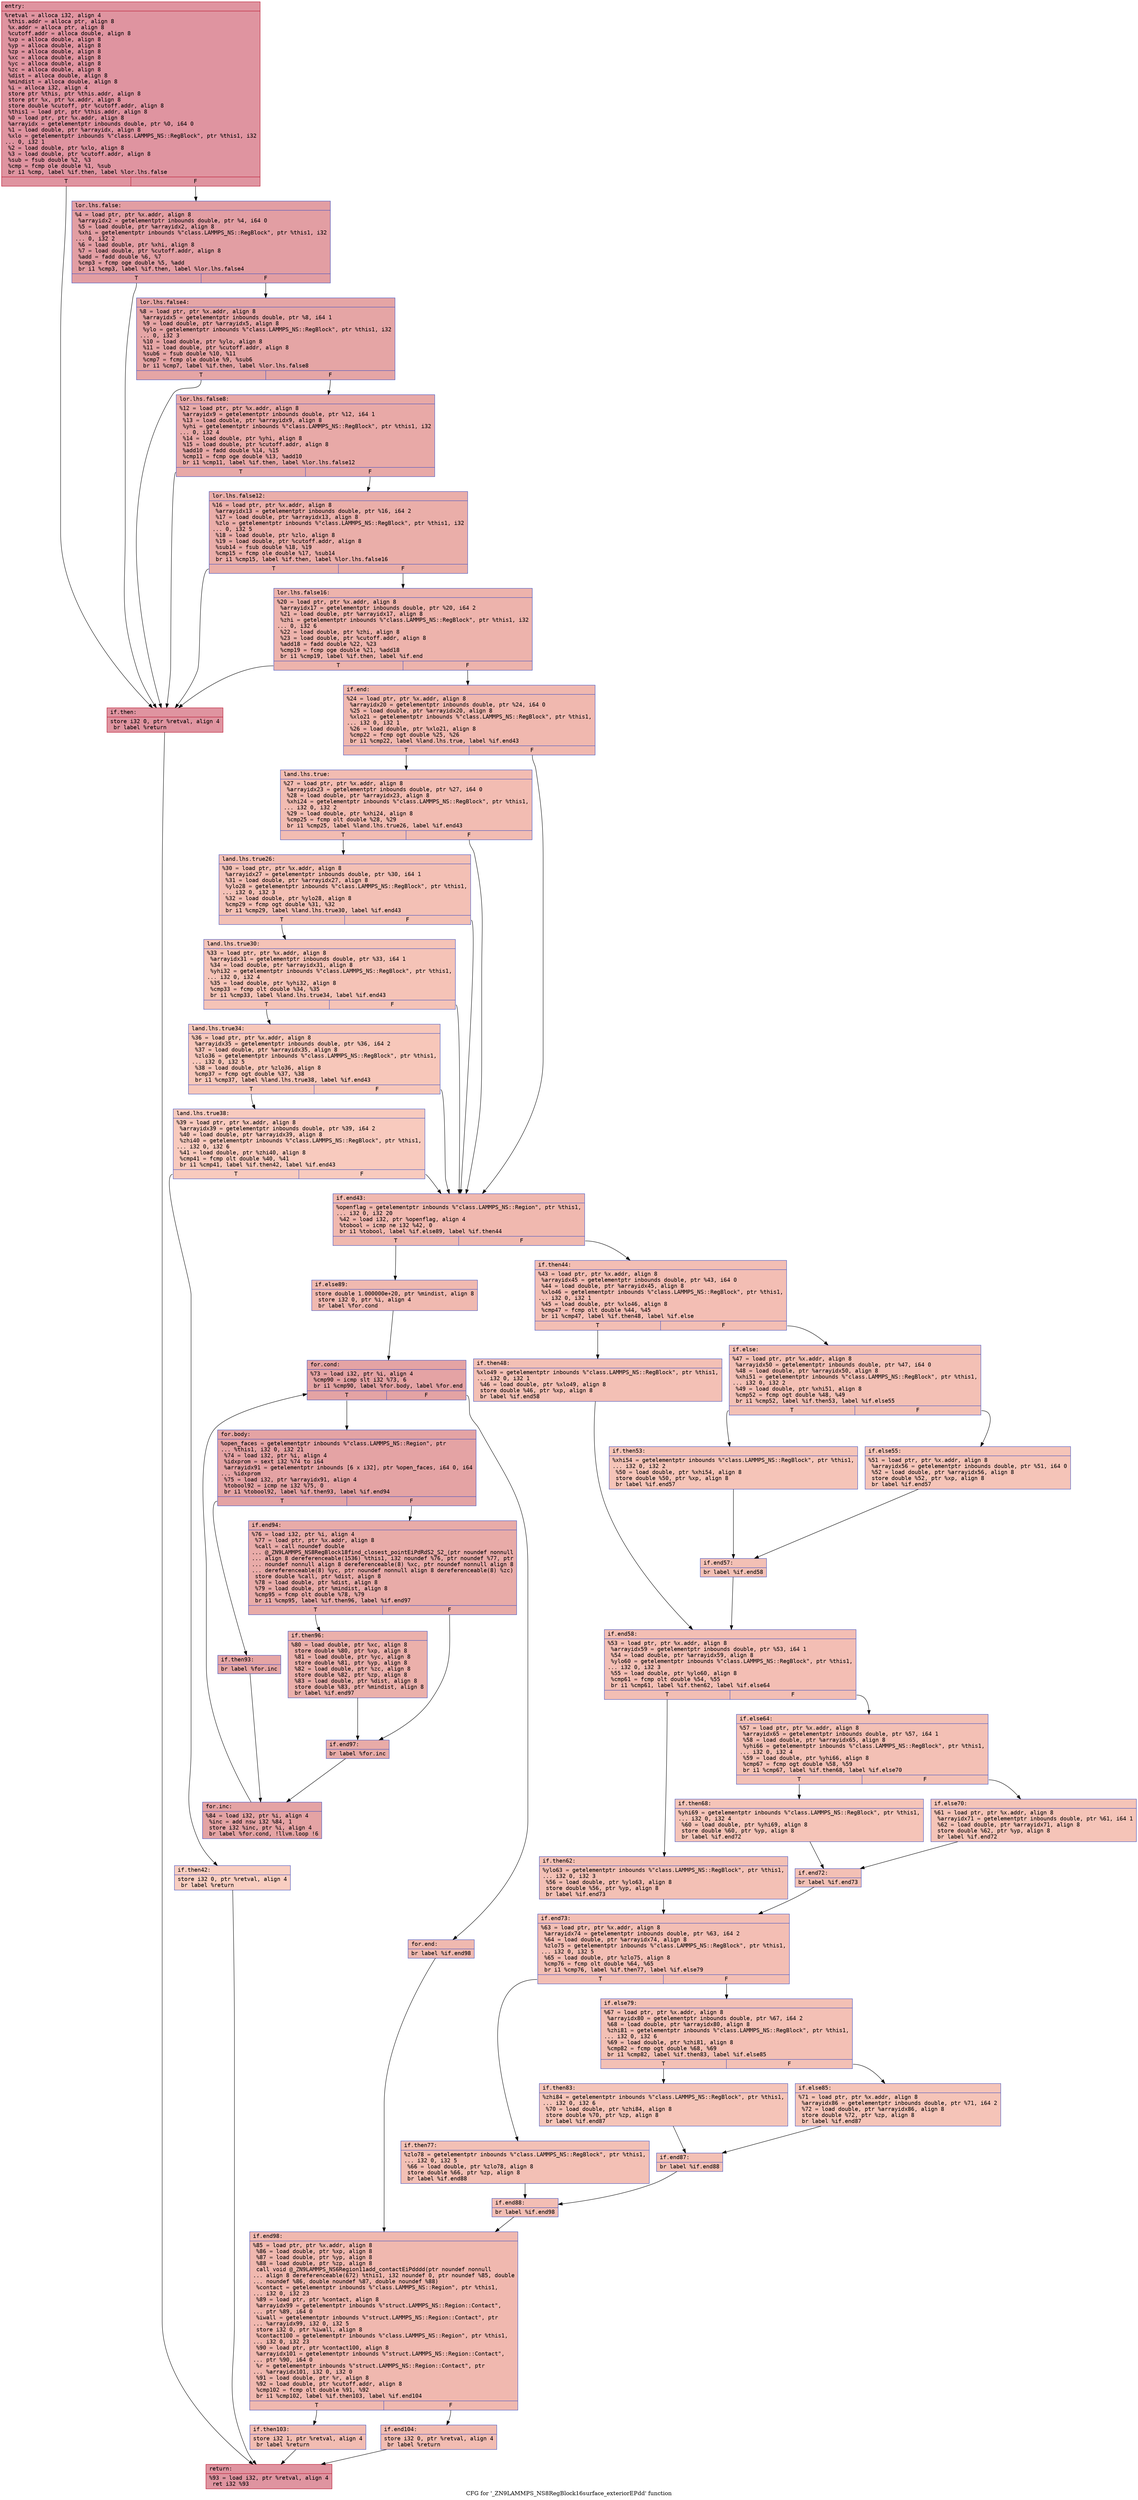 digraph "CFG for '_ZN9LAMMPS_NS8RegBlock16surface_exteriorEPdd' function" {
	label="CFG for '_ZN9LAMMPS_NS8RegBlock16surface_exteriorEPdd' function";

	Node0x55e6d4ffa1f0 [shape=record,color="#b70d28ff", style=filled, fillcolor="#b70d2870" fontname="Courier",label="{entry:\l|  %retval = alloca i32, align 4\l  %this.addr = alloca ptr, align 8\l  %x.addr = alloca ptr, align 8\l  %cutoff.addr = alloca double, align 8\l  %xp = alloca double, align 8\l  %yp = alloca double, align 8\l  %zp = alloca double, align 8\l  %xc = alloca double, align 8\l  %yc = alloca double, align 8\l  %zc = alloca double, align 8\l  %dist = alloca double, align 8\l  %mindist = alloca double, align 8\l  %i = alloca i32, align 4\l  store ptr %this, ptr %this.addr, align 8\l  store ptr %x, ptr %x.addr, align 8\l  store double %cutoff, ptr %cutoff.addr, align 8\l  %this1 = load ptr, ptr %this.addr, align 8\l  %0 = load ptr, ptr %x.addr, align 8\l  %arrayidx = getelementptr inbounds double, ptr %0, i64 0\l  %1 = load double, ptr %arrayidx, align 8\l  %xlo = getelementptr inbounds %\"class.LAMMPS_NS::RegBlock\", ptr %this1, i32\l... 0, i32 1\l  %2 = load double, ptr %xlo, align 8\l  %3 = load double, ptr %cutoff.addr, align 8\l  %sub = fsub double %2, %3\l  %cmp = fcmp ole double %1, %sub\l  br i1 %cmp, label %if.then, label %lor.lhs.false\l|{<s0>T|<s1>F}}"];
	Node0x55e6d4ffa1f0:s0 -> Node0x55e6d5002250[tooltip="entry -> if.then\nProbability 50.00%" ];
	Node0x55e6d4ffa1f0:s1 -> Node0x55e6d50022c0[tooltip="entry -> lor.lhs.false\nProbability 50.00%" ];
	Node0x55e6d50022c0 [shape=record,color="#3d50c3ff", style=filled, fillcolor="#be242e70" fontname="Courier",label="{lor.lhs.false:\l|  %4 = load ptr, ptr %x.addr, align 8\l  %arrayidx2 = getelementptr inbounds double, ptr %4, i64 0\l  %5 = load double, ptr %arrayidx2, align 8\l  %xhi = getelementptr inbounds %\"class.LAMMPS_NS::RegBlock\", ptr %this1, i32\l... 0, i32 2\l  %6 = load double, ptr %xhi, align 8\l  %7 = load double, ptr %cutoff.addr, align 8\l  %add = fadd double %6, %7\l  %cmp3 = fcmp oge double %5, %add\l  br i1 %cmp3, label %if.then, label %lor.lhs.false4\l|{<s0>T|<s1>F}}"];
	Node0x55e6d50022c0:s0 -> Node0x55e6d5002250[tooltip="lor.lhs.false -> if.then\nProbability 50.00%" ];
	Node0x55e6d50022c0:s1 -> Node0x55e6d5002a80[tooltip="lor.lhs.false -> lor.lhs.false4\nProbability 50.00%" ];
	Node0x55e6d5002a80 [shape=record,color="#3d50c3ff", style=filled, fillcolor="#c5333470" fontname="Courier",label="{lor.lhs.false4:\l|  %8 = load ptr, ptr %x.addr, align 8\l  %arrayidx5 = getelementptr inbounds double, ptr %8, i64 1\l  %9 = load double, ptr %arrayidx5, align 8\l  %ylo = getelementptr inbounds %\"class.LAMMPS_NS::RegBlock\", ptr %this1, i32\l... 0, i32 3\l  %10 = load double, ptr %ylo, align 8\l  %11 = load double, ptr %cutoff.addr, align 8\l  %sub6 = fsub double %10, %11\l  %cmp7 = fcmp ole double %9, %sub6\l  br i1 %cmp7, label %if.then, label %lor.lhs.false8\l|{<s0>T|<s1>F}}"];
	Node0x55e6d5002a80:s0 -> Node0x55e6d5002250[tooltip="lor.lhs.false4 -> if.then\nProbability 50.00%" ];
	Node0x55e6d5002a80:s1 -> Node0x55e6d50030c0[tooltip="lor.lhs.false4 -> lor.lhs.false8\nProbability 50.00%" ];
	Node0x55e6d50030c0 [shape=record,color="#3d50c3ff", style=filled, fillcolor="#ca3b3770" fontname="Courier",label="{lor.lhs.false8:\l|  %12 = load ptr, ptr %x.addr, align 8\l  %arrayidx9 = getelementptr inbounds double, ptr %12, i64 1\l  %13 = load double, ptr %arrayidx9, align 8\l  %yhi = getelementptr inbounds %\"class.LAMMPS_NS::RegBlock\", ptr %this1, i32\l... 0, i32 4\l  %14 = load double, ptr %yhi, align 8\l  %15 = load double, ptr %cutoff.addr, align 8\l  %add10 = fadd double %14, %15\l  %cmp11 = fcmp oge double %13, %add10\l  br i1 %cmp11, label %if.then, label %lor.lhs.false12\l|{<s0>T|<s1>F}}"];
	Node0x55e6d50030c0:s0 -> Node0x55e6d5002250[tooltip="lor.lhs.false8 -> if.then\nProbability 50.00%" ];
	Node0x55e6d50030c0:s1 -> Node0x55e6d5003700[tooltip="lor.lhs.false8 -> lor.lhs.false12\nProbability 50.00%" ];
	Node0x55e6d5003700 [shape=record,color="#3d50c3ff", style=filled, fillcolor="#d0473d70" fontname="Courier",label="{lor.lhs.false12:\l|  %16 = load ptr, ptr %x.addr, align 8\l  %arrayidx13 = getelementptr inbounds double, ptr %16, i64 2\l  %17 = load double, ptr %arrayidx13, align 8\l  %zlo = getelementptr inbounds %\"class.LAMMPS_NS::RegBlock\", ptr %this1, i32\l... 0, i32 5\l  %18 = load double, ptr %zlo, align 8\l  %19 = load double, ptr %cutoff.addr, align 8\l  %sub14 = fsub double %18, %19\l  %cmp15 = fcmp ole double %17, %sub14\l  br i1 %cmp15, label %if.then, label %lor.lhs.false16\l|{<s0>T|<s1>F}}"];
	Node0x55e6d5003700:s0 -> Node0x55e6d5002250[tooltip="lor.lhs.false12 -> if.then\nProbability 50.00%" ];
	Node0x55e6d5003700:s1 -> Node0x55e6d5003d40[tooltip="lor.lhs.false12 -> lor.lhs.false16\nProbability 50.00%" ];
	Node0x55e6d5003d40 [shape=record,color="#3d50c3ff", style=filled, fillcolor="#d6524470" fontname="Courier",label="{lor.lhs.false16:\l|  %20 = load ptr, ptr %x.addr, align 8\l  %arrayidx17 = getelementptr inbounds double, ptr %20, i64 2\l  %21 = load double, ptr %arrayidx17, align 8\l  %zhi = getelementptr inbounds %\"class.LAMMPS_NS::RegBlock\", ptr %this1, i32\l... 0, i32 6\l  %22 = load double, ptr %zhi, align 8\l  %23 = load double, ptr %cutoff.addr, align 8\l  %add18 = fadd double %22, %23\l  %cmp19 = fcmp oge double %21, %add18\l  br i1 %cmp19, label %if.then, label %if.end\l|{<s0>T|<s1>F}}"];
	Node0x55e6d5003d40:s0 -> Node0x55e6d5002250[tooltip="lor.lhs.false16 -> if.then\nProbability 50.00%" ];
	Node0x55e6d5003d40:s1 -> Node0x55e6d5004380[tooltip="lor.lhs.false16 -> if.end\nProbability 50.00%" ];
	Node0x55e6d5002250 [shape=record,color="#b70d28ff", style=filled, fillcolor="#b70d2870" fontname="Courier",label="{if.then:\l|  store i32 0, ptr %retval, align 4\l  br label %return\l}"];
	Node0x55e6d5002250 -> Node0x55e6d5004b60[tooltip="if.then -> return\nProbability 100.00%" ];
	Node0x55e6d5004380 [shape=record,color="#3d50c3ff", style=filled, fillcolor="#dc5d4a70" fontname="Courier",label="{if.end:\l|  %24 = load ptr, ptr %x.addr, align 8\l  %arrayidx20 = getelementptr inbounds double, ptr %24, i64 0\l  %25 = load double, ptr %arrayidx20, align 8\l  %xlo21 = getelementptr inbounds %\"class.LAMMPS_NS::RegBlock\", ptr %this1,\l... i32 0, i32 1\l  %26 = load double, ptr %xlo21, align 8\l  %cmp22 = fcmp ogt double %25, %26\l  br i1 %cmp22, label %land.lhs.true, label %if.end43\l|{<s0>T|<s1>F}}"];
	Node0x55e6d5004380:s0 -> Node0x55e6d5005020[tooltip="if.end -> land.lhs.true\nProbability 50.00%" ];
	Node0x55e6d5004380:s1 -> Node0x55e6d50050a0[tooltip="if.end -> if.end43\nProbability 50.00%" ];
	Node0x55e6d5005020 [shape=record,color="#3d50c3ff", style=filled, fillcolor="#e1675170" fontname="Courier",label="{land.lhs.true:\l|  %27 = load ptr, ptr %x.addr, align 8\l  %arrayidx23 = getelementptr inbounds double, ptr %27, i64 0\l  %28 = load double, ptr %arrayidx23, align 8\l  %xhi24 = getelementptr inbounds %\"class.LAMMPS_NS::RegBlock\", ptr %this1,\l... i32 0, i32 2\l  %29 = load double, ptr %xhi24, align 8\l  %cmp25 = fcmp olt double %28, %29\l  br i1 %cmp25, label %land.lhs.true26, label %if.end43\l|{<s0>T|<s1>F}}"];
	Node0x55e6d5005020:s0 -> Node0x55e6d50055b0[tooltip="land.lhs.true -> land.lhs.true26\nProbability 50.00%" ];
	Node0x55e6d5005020:s1 -> Node0x55e6d50050a0[tooltip="land.lhs.true -> if.end43\nProbability 50.00%" ];
	Node0x55e6d50055b0 [shape=record,color="#3d50c3ff", style=filled, fillcolor="#e5705870" fontname="Courier",label="{land.lhs.true26:\l|  %30 = load ptr, ptr %x.addr, align 8\l  %arrayidx27 = getelementptr inbounds double, ptr %30, i64 1\l  %31 = load double, ptr %arrayidx27, align 8\l  %ylo28 = getelementptr inbounds %\"class.LAMMPS_NS::RegBlock\", ptr %this1,\l... i32 0, i32 3\l  %32 = load double, ptr %ylo28, align 8\l  %cmp29 = fcmp ogt double %31, %32\l  br i1 %cmp29, label %land.lhs.true30, label %if.end43\l|{<s0>T|<s1>F}}"];
	Node0x55e6d50055b0:s0 -> Node0x55e6d5005ac0[tooltip="land.lhs.true26 -> land.lhs.true30\nProbability 50.00%" ];
	Node0x55e6d50055b0:s1 -> Node0x55e6d50050a0[tooltip="land.lhs.true26 -> if.end43\nProbability 50.00%" ];
	Node0x55e6d5005ac0 [shape=record,color="#3d50c3ff", style=filled, fillcolor="#e8765c70" fontname="Courier",label="{land.lhs.true30:\l|  %33 = load ptr, ptr %x.addr, align 8\l  %arrayidx31 = getelementptr inbounds double, ptr %33, i64 1\l  %34 = load double, ptr %arrayidx31, align 8\l  %yhi32 = getelementptr inbounds %\"class.LAMMPS_NS::RegBlock\", ptr %this1,\l... i32 0, i32 4\l  %35 = load double, ptr %yhi32, align 8\l  %cmp33 = fcmp olt double %34, %35\l  br i1 %cmp33, label %land.lhs.true34, label %if.end43\l|{<s0>T|<s1>F}}"];
	Node0x55e6d5005ac0:s0 -> Node0x55e6d5005fd0[tooltip="land.lhs.true30 -> land.lhs.true34\nProbability 50.00%" ];
	Node0x55e6d5005ac0:s1 -> Node0x55e6d50050a0[tooltip="land.lhs.true30 -> if.end43\nProbability 50.00%" ];
	Node0x55e6d5005fd0 [shape=record,color="#3d50c3ff", style=filled, fillcolor="#ec7f6370" fontname="Courier",label="{land.lhs.true34:\l|  %36 = load ptr, ptr %x.addr, align 8\l  %arrayidx35 = getelementptr inbounds double, ptr %36, i64 2\l  %37 = load double, ptr %arrayidx35, align 8\l  %zlo36 = getelementptr inbounds %\"class.LAMMPS_NS::RegBlock\", ptr %this1,\l... i32 0, i32 5\l  %38 = load double, ptr %zlo36, align 8\l  %cmp37 = fcmp ogt double %37, %38\l  br i1 %cmp37, label %land.lhs.true38, label %if.end43\l|{<s0>T|<s1>F}}"];
	Node0x55e6d5005fd0:s0 -> Node0x55e6d50064e0[tooltip="land.lhs.true34 -> land.lhs.true38\nProbability 50.00%" ];
	Node0x55e6d5005fd0:s1 -> Node0x55e6d50050a0[tooltip="land.lhs.true34 -> if.end43\nProbability 50.00%" ];
	Node0x55e6d50064e0 [shape=record,color="#3d50c3ff", style=filled, fillcolor="#ef886b70" fontname="Courier",label="{land.lhs.true38:\l|  %39 = load ptr, ptr %x.addr, align 8\l  %arrayidx39 = getelementptr inbounds double, ptr %39, i64 2\l  %40 = load double, ptr %arrayidx39, align 8\l  %zhi40 = getelementptr inbounds %\"class.LAMMPS_NS::RegBlock\", ptr %this1,\l... i32 0, i32 6\l  %41 = load double, ptr %zhi40, align 8\l  %cmp41 = fcmp olt double %40, %41\l  br i1 %cmp41, label %if.then42, label %if.end43\l|{<s0>T|<s1>F}}"];
	Node0x55e6d50064e0:s0 -> Node0x55e6d50069f0[tooltip="land.lhs.true38 -> if.then42\nProbability 50.00%" ];
	Node0x55e6d50064e0:s1 -> Node0x55e6d50050a0[tooltip="land.lhs.true38 -> if.end43\nProbability 50.00%" ];
	Node0x55e6d50069f0 [shape=record,color="#3d50c3ff", style=filled, fillcolor="#f2907270" fontname="Courier",label="{if.then42:\l|  store i32 0, ptr %retval, align 4\l  br label %return\l}"];
	Node0x55e6d50069f0 -> Node0x55e6d5004b60[tooltip="if.then42 -> return\nProbability 100.00%" ];
	Node0x55e6d50050a0 [shape=record,color="#3d50c3ff", style=filled, fillcolor="#dc5d4a70" fontname="Courier",label="{if.end43:\l|  %openflag = getelementptr inbounds %\"class.LAMMPS_NS::Region\", ptr %this1,\l... i32 0, i32 20\l  %42 = load i32, ptr %openflag, align 4\l  %tobool = icmp ne i32 %42, 0\l  br i1 %tobool, label %if.else89, label %if.then44\l|{<s0>T|<s1>F}}"];
	Node0x55e6d50050a0:s0 -> Node0x55e6d5006e50[tooltip="if.end43 -> if.else89\nProbability 62.50%" ];
	Node0x55e6d50050a0:s1 -> Node0x55e6d5006ed0[tooltip="if.end43 -> if.then44\nProbability 37.50%" ];
	Node0x55e6d5006ed0 [shape=record,color="#3d50c3ff", style=filled, fillcolor="#e36c5570" fontname="Courier",label="{if.then44:\l|  %43 = load ptr, ptr %x.addr, align 8\l  %arrayidx45 = getelementptr inbounds double, ptr %43, i64 0\l  %44 = load double, ptr %arrayidx45, align 8\l  %xlo46 = getelementptr inbounds %\"class.LAMMPS_NS::RegBlock\", ptr %this1,\l... i32 0, i32 1\l  %45 = load double, ptr %xlo46, align 8\l  %cmp47 = fcmp olt double %44, %45\l  br i1 %cmp47, label %if.then48, label %if.else\l|{<s0>T|<s1>F}}"];
	Node0x55e6d5006ed0:s0 -> Node0x55e6d50073e0[tooltip="if.then44 -> if.then48\nProbability 50.00%" ];
	Node0x55e6d5006ed0:s1 -> Node0x55e6d5007460[tooltip="if.then44 -> if.else\nProbability 50.00%" ];
	Node0x55e6d50073e0 [shape=record,color="#3d50c3ff", style=filled, fillcolor="#e5705870" fontname="Courier",label="{if.then48:\l|  %xlo49 = getelementptr inbounds %\"class.LAMMPS_NS::RegBlock\", ptr %this1,\l... i32 0, i32 1\l  %46 = load double, ptr %xlo49, align 8\l  store double %46, ptr %xp, align 8\l  br label %if.end58\l}"];
	Node0x55e6d50073e0 -> Node0x55e6d5007780[tooltip="if.then48 -> if.end58\nProbability 100.00%" ];
	Node0x55e6d5007460 [shape=record,color="#3d50c3ff", style=filled, fillcolor="#e5705870" fontname="Courier",label="{if.else:\l|  %47 = load ptr, ptr %x.addr, align 8\l  %arrayidx50 = getelementptr inbounds double, ptr %47, i64 0\l  %48 = load double, ptr %arrayidx50, align 8\l  %xhi51 = getelementptr inbounds %\"class.LAMMPS_NS::RegBlock\", ptr %this1,\l... i32 0, i32 2\l  %49 = load double, ptr %xhi51, align 8\l  %cmp52 = fcmp ogt double %48, %49\l  br i1 %cmp52, label %if.then53, label %if.else55\l|{<s0>T|<s1>F}}"];
	Node0x55e6d5007460:s0 -> Node0x55e6d5008460[tooltip="if.else -> if.then53\nProbability 50.00%" ];
	Node0x55e6d5007460:s1 -> Node0x55e6d50084e0[tooltip="if.else -> if.else55\nProbability 50.00%" ];
	Node0x55e6d5008460 [shape=record,color="#3d50c3ff", style=filled, fillcolor="#e97a5f70" fontname="Courier",label="{if.then53:\l|  %xhi54 = getelementptr inbounds %\"class.LAMMPS_NS::RegBlock\", ptr %this1,\l... i32 0, i32 2\l  %50 = load double, ptr %xhi54, align 8\l  store double %50, ptr %xp, align 8\l  br label %if.end57\l}"];
	Node0x55e6d5008460 -> Node0x55e6d5008810[tooltip="if.then53 -> if.end57\nProbability 100.00%" ];
	Node0x55e6d50084e0 [shape=record,color="#3d50c3ff", style=filled, fillcolor="#e97a5f70" fontname="Courier",label="{if.else55:\l|  %51 = load ptr, ptr %x.addr, align 8\l  %arrayidx56 = getelementptr inbounds double, ptr %51, i64 0\l  %52 = load double, ptr %arrayidx56, align 8\l  store double %52, ptr %xp, align 8\l  br label %if.end57\l}"];
	Node0x55e6d50084e0 -> Node0x55e6d5008810[tooltip="if.else55 -> if.end57\nProbability 100.00%" ];
	Node0x55e6d5008810 [shape=record,color="#3d50c3ff", style=filled, fillcolor="#e5705870" fontname="Courier",label="{if.end57:\l|  br label %if.end58\l}"];
	Node0x55e6d5008810 -> Node0x55e6d5007780[tooltip="if.end57 -> if.end58\nProbability 100.00%" ];
	Node0x55e6d5007780 [shape=record,color="#3d50c3ff", style=filled, fillcolor="#e36c5570" fontname="Courier",label="{if.end58:\l|  %53 = load ptr, ptr %x.addr, align 8\l  %arrayidx59 = getelementptr inbounds double, ptr %53, i64 1\l  %54 = load double, ptr %arrayidx59, align 8\l  %ylo60 = getelementptr inbounds %\"class.LAMMPS_NS::RegBlock\", ptr %this1,\l... i32 0, i32 3\l  %55 = load double, ptr %ylo60, align 8\l  %cmp61 = fcmp olt double %54, %55\l  br i1 %cmp61, label %if.then62, label %if.else64\l|{<s0>T|<s1>F}}"];
	Node0x55e6d5007780:s0 -> Node0x55e6d50043f0[tooltip="if.end58 -> if.then62\nProbability 50.00%" ];
	Node0x55e6d5007780:s1 -> Node0x55e6d5004470[tooltip="if.end58 -> if.else64\nProbability 50.00%" ];
	Node0x55e6d50043f0 [shape=record,color="#3d50c3ff", style=filled, fillcolor="#e5705870" fontname="Courier",label="{if.then62:\l|  %ylo63 = getelementptr inbounds %\"class.LAMMPS_NS::RegBlock\", ptr %this1,\l... i32 0, i32 3\l  %56 = load double, ptr %ylo63, align 8\l  store double %56, ptr %yp, align 8\l  br label %if.end73\l}"];
	Node0x55e6d50043f0 -> Node0x55e6d50047a0[tooltip="if.then62 -> if.end73\nProbability 100.00%" ];
	Node0x55e6d5004470 [shape=record,color="#3d50c3ff", style=filled, fillcolor="#e5705870" fontname="Courier",label="{if.else64:\l|  %57 = load ptr, ptr %x.addr, align 8\l  %arrayidx65 = getelementptr inbounds double, ptr %57, i64 1\l  %58 = load double, ptr %arrayidx65, align 8\l  %yhi66 = getelementptr inbounds %\"class.LAMMPS_NS::RegBlock\", ptr %this1,\l... i32 0, i32 4\l  %59 = load double, ptr %yhi66, align 8\l  %cmp67 = fcmp ogt double %58, %59\l  br i1 %cmp67, label %if.then68, label %if.else70\l|{<s0>T|<s1>F}}"];
	Node0x55e6d5004470:s0 -> Node0x55e6d5009ec0[tooltip="if.else64 -> if.then68\nProbability 50.00%" ];
	Node0x55e6d5004470:s1 -> Node0x55e6d5009f40[tooltip="if.else64 -> if.else70\nProbability 50.00%" ];
	Node0x55e6d5009ec0 [shape=record,color="#3d50c3ff", style=filled, fillcolor="#e97a5f70" fontname="Courier",label="{if.then68:\l|  %yhi69 = getelementptr inbounds %\"class.LAMMPS_NS::RegBlock\", ptr %this1,\l... i32 0, i32 4\l  %60 = load double, ptr %yhi69, align 8\l  store double %60, ptr %yp, align 8\l  br label %if.end72\l}"];
	Node0x55e6d5009ec0 -> Node0x55e6d500a270[tooltip="if.then68 -> if.end72\nProbability 100.00%" ];
	Node0x55e6d5009f40 [shape=record,color="#3d50c3ff", style=filled, fillcolor="#e97a5f70" fontname="Courier",label="{if.else70:\l|  %61 = load ptr, ptr %x.addr, align 8\l  %arrayidx71 = getelementptr inbounds double, ptr %61, i64 1\l  %62 = load double, ptr %arrayidx71, align 8\l  store double %62, ptr %yp, align 8\l  br label %if.end72\l}"];
	Node0x55e6d5009f40 -> Node0x55e6d500a270[tooltip="if.else70 -> if.end72\nProbability 100.00%" ];
	Node0x55e6d500a270 [shape=record,color="#3d50c3ff", style=filled, fillcolor="#e5705870" fontname="Courier",label="{if.end72:\l|  br label %if.end73\l}"];
	Node0x55e6d500a270 -> Node0x55e6d50047a0[tooltip="if.end72 -> if.end73\nProbability 100.00%" ];
	Node0x55e6d50047a0 [shape=record,color="#3d50c3ff", style=filled, fillcolor="#e36c5570" fontname="Courier",label="{if.end73:\l|  %63 = load ptr, ptr %x.addr, align 8\l  %arrayidx74 = getelementptr inbounds double, ptr %63, i64 2\l  %64 = load double, ptr %arrayidx74, align 8\l  %zlo75 = getelementptr inbounds %\"class.LAMMPS_NS::RegBlock\", ptr %this1,\l... i32 0, i32 5\l  %65 = load double, ptr %zlo75, align 8\l  %cmp76 = fcmp olt double %64, %65\l  br i1 %cmp76, label %if.then77, label %if.else79\l|{<s0>T|<s1>F}}"];
	Node0x55e6d50047a0:s0 -> Node0x55e6d500aa90[tooltip="if.end73 -> if.then77\nProbability 50.00%" ];
	Node0x55e6d50047a0:s1 -> Node0x55e6d500ab10[tooltip="if.end73 -> if.else79\nProbability 50.00%" ];
	Node0x55e6d500aa90 [shape=record,color="#3d50c3ff", style=filled, fillcolor="#e5705870" fontname="Courier",label="{if.then77:\l|  %zlo78 = getelementptr inbounds %\"class.LAMMPS_NS::RegBlock\", ptr %this1,\l... i32 0, i32 5\l  %66 = load double, ptr %zlo78, align 8\l  store double %66, ptr %zp, align 8\l  br label %if.end88\l}"];
	Node0x55e6d500aa90 -> Node0x55e6d500ae40[tooltip="if.then77 -> if.end88\nProbability 100.00%" ];
	Node0x55e6d500ab10 [shape=record,color="#3d50c3ff", style=filled, fillcolor="#e5705870" fontname="Courier",label="{if.else79:\l|  %67 = load ptr, ptr %x.addr, align 8\l  %arrayidx80 = getelementptr inbounds double, ptr %67, i64 2\l  %68 = load double, ptr %arrayidx80, align 8\l  %zhi81 = getelementptr inbounds %\"class.LAMMPS_NS::RegBlock\", ptr %this1,\l... i32 0, i32 6\l  %69 = load double, ptr %zhi81, align 8\l  %cmp82 = fcmp ogt double %68, %69\l  br i1 %cmp82, label %if.then83, label %if.else85\l|{<s0>T|<s1>F}}"];
	Node0x55e6d500ab10:s0 -> Node0x55e6d500b310[tooltip="if.else79 -> if.then83\nProbability 50.00%" ];
	Node0x55e6d500ab10:s1 -> Node0x55e6d500b390[tooltip="if.else79 -> if.else85\nProbability 50.00%" ];
	Node0x55e6d500b310 [shape=record,color="#3d50c3ff", style=filled, fillcolor="#e97a5f70" fontname="Courier",label="{if.then83:\l|  %zhi84 = getelementptr inbounds %\"class.LAMMPS_NS::RegBlock\", ptr %this1,\l... i32 0, i32 6\l  %70 = load double, ptr %zhi84, align 8\l  store double %70, ptr %zp, align 8\l  br label %if.end87\l}"];
	Node0x55e6d500b310 -> Node0x55e6d500b6c0[tooltip="if.then83 -> if.end87\nProbability 100.00%" ];
	Node0x55e6d500b390 [shape=record,color="#3d50c3ff", style=filled, fillcolor="#e97a5f70" fontname="Courier",label="{if.else85:\l|  %71 = load ptr, ptr %x.addr, align 8\l  %arrayidx86 = getelementptr inbounds double, ptr %71, i64 2\l  %72 = load double, ptr %arrayidx86, align 8\l  store double %72, ptr %zp, align 8\l  br label %if.end87\l}"];
	Node0x55e6d500b390 -> Node0x55e6d500b6c0[tooltip="if.else85 -> if.end87\nProbability 100.00%" ];
	Node0x55e6d500b6c0 [shape=record,color="#3d50c3ff", style=filled, fillcolor="#e5705870" fontname="Courier",label="{if.end87:\l|  br label %if.end88\l}"];
	Node0x55e6d500b6c0 -> Node0x55e6d500ae40[tooltip="if.end87 -> if.end88\nProbability 100.00%" ];
	Node0x55e6d500ae40 [shape=record,color="#3d50c3ff", style=filled, fillcolor="#e36c5570" fontname="Courier",label="{if.end88:\l|  br label %if.end98\l}"];
	Node0x55e6d500ae40 -> Node0x55e6d500bb00[tooltip="if.end88 -> if.end98\nProbability 100.00%" ];
	Node0x55e6d5006e50 [shape=record,color="#3d50c3ff", style=filled, fillcolor="#de614d70" fontname="Courier",label="{if.else89:\l|  store double 1.000000e+20, ptr %mindist, align 8\l  store i32 0, ptr %i, align 4\l  br label %for.cond\l}"];
	Node0x55e6d5006e50 -> Node0x55e6d500bd50[tooltip="if.else89 -> for.cond\nProbability 100.00%" ];
	Node0x55e6d500bd50 [shape=record,color="#3d50c3ff", style=filled, fillcolor="#c32e3170" fontname="Courier",label="{for.cond:\l|  %73 = load i32, ptr %i, align 4\l  %cmp90 = icmp slt i32 %73, 6\l  br i1 %cmp90, label %for.body, label %for.end\l|{<s0>T|<s1>F}}"];
	Node0x55e6d500bd50:s0 -> Node0x55e6d500bf50[tooltip="for.cond -> for.body\nProbability 96.88%" ];
	Node0x55e6d500bd50:s1 -> Node0x55e6d500bfd0[tooltip="for.cond -> for.end\nProbability 3.12%" ];
	Node0x55e6d500bf50 [shape=record,color="#3d50c3ff", style=filled, fillcolor="#c32e3170" fontname="Courier",label="{for.body:\l|  %open_faces = getelementptr inbounds %\"class.LAMMPS_NS::Region\", ptr\l... %this1, i32 0, i32 21\l  %74 = load i32, ptr %i, align 4\l  %idxprom = sext i32 %74 to i64\l  %arrayidx91 = getelementptr inbounds [6 x i32], ptr %open_faces, i64 0, i64\l... %idxprom\l  %75 = load i32, ptr %arrayidx91, align 4\l  %tobool92 = icmp ne i32 %75, 0\l  br i1 %tobool92, label %if.then93, label %if.end94\l|{<s0>T|<s1>F}}"];
	Node0x55e6d500bf50:s0 -> Node0x55e6d500c520[tooltip="for.body -> if.then93\nProbability 62.50%" ];
	Node0x55e6d500bf50:s1 -> Node0x55e6d500c5a0[tooltip="for.body -> if.end94\nProbability 37.50%" ];
	Node0x55e6d500c520 [shape=record,color="#3d50c3ff", style=filled, fillcolor="#c5333470" fontname="Courier",label="{if.then93:\l|  br label %for.inc\l}"];
	Node0x55e6d500c520 -> Node0x55e6d500c6d0[tooltip="if.then93 -> for.inc\nProbability 100.00%" ];
	Node0x55e6d500c5a0 [shape=record,color="#3d50c3ff", style=filled, fillcolor="#cc403a70" fontname="Courier",label="{if.end94:\l|  %76 = load i32, ptr %i, align 4\l  %77 = load ptr, ptr %x.addr, align 8\l  %call = call noundef double\l... @_ZN9LAMMPS_NS8RegBlock18find_closest_pointEiPdRdS2_S2_(ptr noundef nonnull\l... align 8 dereferenceable(1536) %this1, i32 noundef %76, ptr noundef %77, ptr\l... noundef nonnull align 8 dereferenceable(8) %xc, ptr noundef nonnull align 8\l... dereferenceable(8) %yc, ptr noundef nonnull align 8 dereferenceable(8) %zc)\l  store double %call, ptr %dist, align 8\l  %78 = load double, ptr %dist, align 8\l  %79 = load double, ptr %mindist, align 8\l  %cmp95 = fcmp olt double %78, %79\l  br i1 %cmp95, label %if.then96, label %if.end97\l|{<s0>T|<s1>F}}"];
	Node0x55e6d500c5a0:s0 -> Node0x55e6d500dd70[tooltip="if.end94 -> if.then96\nProbability 50.00%" ];
	Node0x55e6d500c5a0:s1 -> Node0x55e6d500ddc0[tooltip="if.end94 -> if.end97\nProbability 50.00%" ];
	Node0x55e6d500dd70 [shape=record,color="#3d50c3ff", style=filled, fillcolor="#d24b4070" fontname="Courier",label="{if.then96:\l|  %80 = load double, ptr %xc, align 8\l  store double %80, ptr %xp, align 8\l  %81 = load double, ptr %yc, align 8\l  store double %81, ptr %yp, align 8\l  %82 = load double, ptr %zc, align 8\l  store double %82, ptr %zp, align 8\l  %83 = load double, ptr %dist, align 8\l  store double %83, ptr %mindist, align 8\l  br label %if.end97\l}"];
	Node0x55e6d500dd70 -> Node0x55e6d500ddc0[tooltip="if.then96 -> if.end97\nProbability 100.00%" ];
	Node0x55e6d500ddc0 [shape=record,color="#3d50c3ff", style=filled, fillcolor="#cc403a70" fontname="Courier",label="{if.end97:\l|  br label %for.inc\l}"];
	Node0x55e6d500ddc0 -> Node0x55e6d500c6d0[tooltip="if.end97 -> for.inc\nProbability 100.00%" ];
	Node0x55e6d500c6d0 [shape=record,color="#3d50c3ff", style=filled, fillcolor="#c32e3170" fontname="Courier",label="{for.inc:\l|  %84 = load i32, ptr %i, align 4\l  %inc = add nsw i32 %84, 1\l  store i32 %inc, ptr %i, align 4\l  br label %for.cond, !llvm.loop !6\l}"];
	Node0x55e6d500c6d0 -> Node0x55e6d500bd50[tooltip="for.inc -> for.cond\nProbability 100.00%" ];
	Node0x55e6d500bfd0 [shape=record,color="#3d50c3ff", style=filled, fillcolor="#de614d70" fontname="Courier",label="{for.end:\l|  br label %if.end98\l}"];
	Node0x55e6d500bfd0 -> Node0x55e6d500bb00[tooltip="for.end -> if.end98\nProbability 100.00%" ];
	Node0x55e6d500bb00 [shape=record,color="#3d50c3ff", style=filled, fillcolor="#dc5d4a70" fontname="Courier",label="{if.end98:\l|  %85 = load ptr, ptr %x.addr, align 8\l  %86 = load double, ptr %xp, align 8\l  %87 = load double, ptr %yp, align 8\l  %88 = load double, ptr %zp, align 8\l  call void @_ZN9LAMMPS_NS6Region11add_contactEiPdddd(ptr noundef nonnull\l... align 8 dereferenceable(672) %this1, i32 noundef 0, ptr noundef %85, double\l... noundef %86, double noundef %87, double noundef %88)\l  %contact = getelementptr inbounds %\"class.LAMMPS_NS::Region\", ptr %this1,\l... i32 0, i32 23\l  %89 = load ptr, ptr %contact, align 8\l  %arrayidx99 = getelementptr inbounds %\"struct.LAMMPS_NS::Region::Contact\",\l... ptr %89, i64 0\l  %iwall = getelementptr inbounds %\"struct.LAMMPS_NS::Region::Contact\", ptr\l... %arrayidx99, i32 0, i32 5\l  store i32 0, ptr %iwall, align 8\l  %contact100 = getelementptr inbounds %\"class.LAMMPS_NS::Region\", ptr %this1,\l... i32 0, i32 23\l  %90 = load ptr, ptr %contact100, align 8\l  %arrayidx101 = getelementptr inbounds %\"struct.LAMMPS_NS::Region::Contact\",\l... ptr %90, i64 0\l  %r = getelementptr inbounds %\"struct.LAMMPS_NS::Region::Contact\", ptr\l... %arrayidx101, i32 0, i32 0\l  %91 = load double, ptr %r, align 8\l  %92 = load double, ptr %cutoff.addr, align 8\l  %cmp102 = fcmp olt double %91, %92\l  br i1 %cmp102, label %if.then103, label %if.end104\l|{<s0>T|<s1>F}}"];
	Node0x55e6d500bb00:s0 -> Node0x55e6d500fef0[tooltip="if.end98 -> if.then103\nProbability 50.00%" ];
	Node0x55e6d500bb00:s1 -> Node0x55e6d500ff70[tooltip="if.end98 -> if.end104\nProbability 50.00%" ];
	Node0x55e6d500fef0 [shape=record,color="#3d50c3ff", style=filled, fillcolor="#e1675170" fontname="Courier",label="{if.then103:\l|  store i32 1, ptr %retval, align 4\l  br label %return\l}"];
	Node0x55e6d500fef0 -> Node0x55e6d5004b60[tooltip="if.then103 -> return\nProbability 100.00%" ];
	Node0x55e6d500ff70 [shape=record,color="#3d50c3ff", style=filled, fillcolor="#e1675170" fontname="Courier",label="{if.end104:\l|  store i32 0, ptr %retval, align 4\l  br label %return\l}"];
	Node0x55e6d500ff70 -> Node0x55e6d5004b60[tooltip="if.end104 -> return\nProbability 100.00%" ];
	Node0x55e6d5004b60 [shape=record,color="#b70d28ff", style=filled, fillcolor="#b70d2870" fontname="Courier",label="{return:\l|  %93 = load i32, ptr %retval, align 4\l  ret i32 %93\l}"];
}

